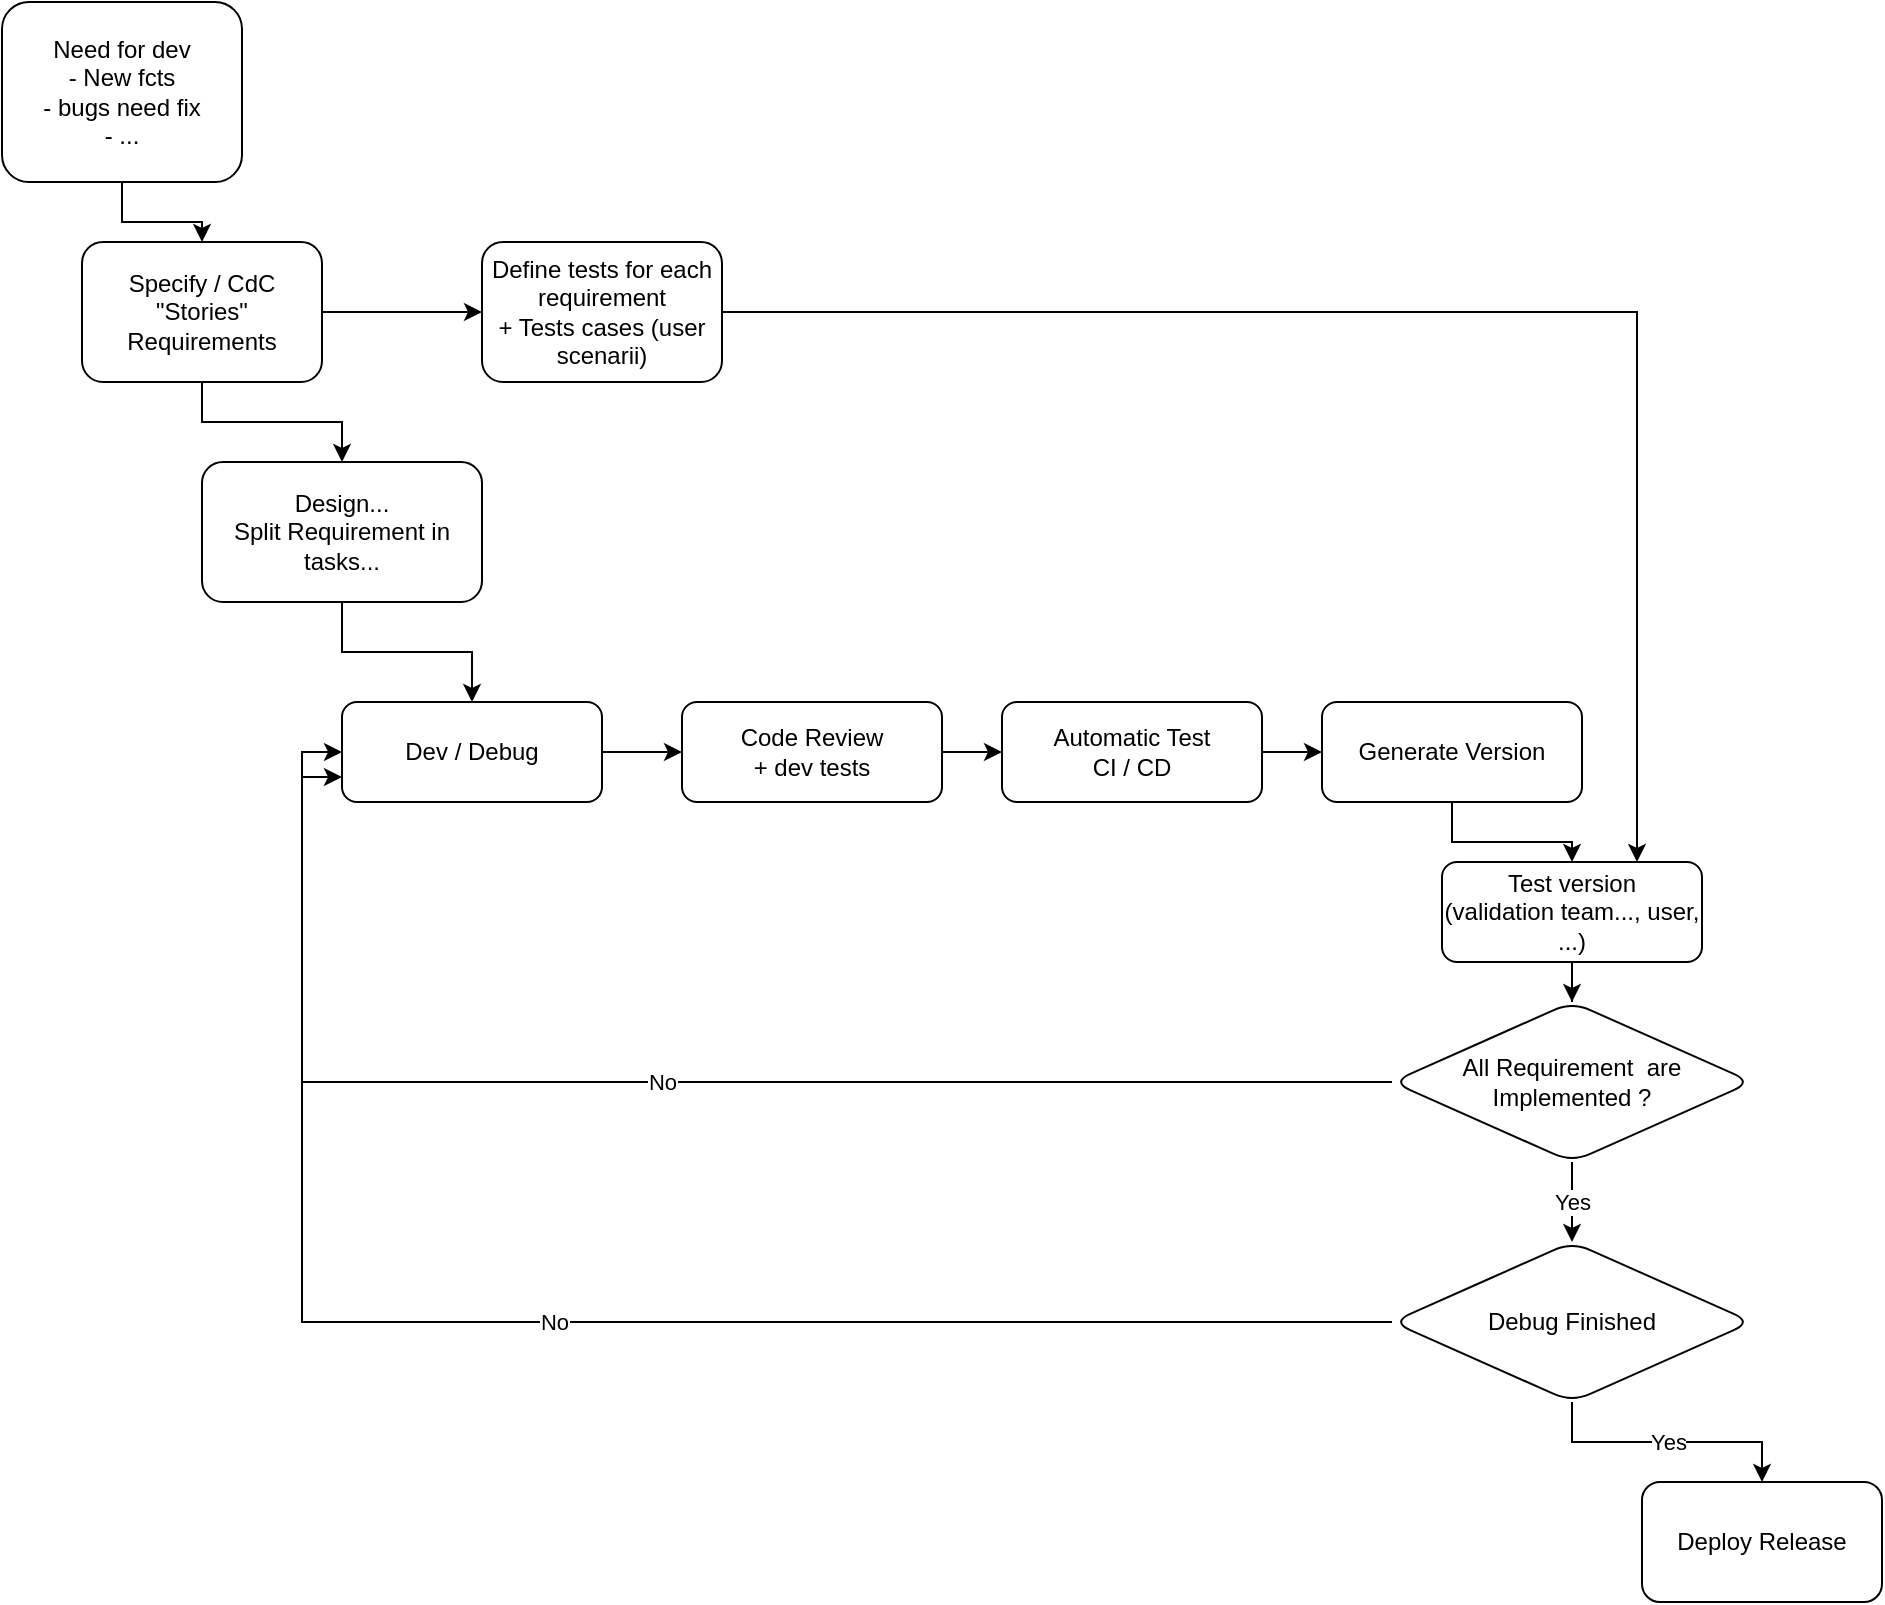 <mxfile version="17.4.0" type="github">
  <diagram id="C5RBs43oDa-KdzZeNtuy" name="Page-1">
    <mxGraphModel dx="1668" dy="853" grid="1" gridSize="10" guides="1" tooltips="1" connect="1" arrows="1" fold="1" page="1" pageScale="1" pageWidth="1169" pageHeight="1654" math="0" shadow="0">
      <root>
        <mxCell id="WIyWlLk6GJQsqaUBKTNV-0" />
        <mxCell id="WIyWlLk6GJQsqaUBKTNV-1" parent="WIyWlLk6GJQsqaUBKTNV-0" />
        <mxCell id="Or5xMmGlH_DIaF3GOCbk-1" value="" style="edgeStyle=orthogonalEdgeStyle;rounded=0;orthogonalLoop=1;jettySize=auto;html=1;" edge="1" parent="WIyWlLk6GJQsqaUBKTNV-1" source="WIyWlLk6GJQsqaUBKTNV-3" target="Or5xMmGlH_DIaF3GOCbk-0">
          <mxGeometry relative="1" as="geometry" />
        </mxCell>
        <mxCell id="WIyWlLk6GJQsqaUBKTNV-3" value="Need for dev&lt;br&gt;- New fcts&lt;br&gt;- bugs need fix&lt;br&gt;- ..." style="rounded=1;whiteSpace=wrap;html=1;fontSize=12;glass=0;strokeWidth=1;shadow=0;" parent="WIyWlLk6GJQsqaUBKTNV-1" vertex="1">
          <mxGeometry x="40" y="10" width="120" height="90" as="geometry" />
        </mxCell>
        <mxCell id="Or5xMmGlH_DIaF3GOCbk-3" value="" style="edgeStyle=orthogonalEdgeStyle;rounded=0;orthogonalLoop=1;jettySize=auto;html=1;" edge="1" parent="WIyWlLk6GJQsqaUBKTNV-1" source="Or5xMmGlH_DIaF3GOCbk-0" target="Or5xMmGlH_DIaF3GOCbk-2">
          <mxGeometry relative="1" as="geometry" />
        </mxCell>
        <mxCell id="Or5xMmGlH_DIaF3GOCbk-24" value="" style="edgeStyle=orthogonalEdgeStyle;rounded=0;orthogonalLoop=1;jettySize=auto;html=1;" edge="1" parent="WIyWlLk6GJQsqaUBKTNV-1" source="Or5xMmGlH_DIaF3GOCbk-0" target="Or5xMmGlH_DIaF3GOCbk-23">
          <mxGeometry relative="1" as="geometry" />
        </mxCell>
        <mxCell id="Or5xMmGlH_DIaF3GOCbk-0" value="Specify / CdC&lt;br&gt;&quot;Stories&quot;&lt;br&gt;Requirements" style="rounded=1;whiteSpace=wrap;html=1;fontSize=12;glass=0;strokeWidth=1;shadow=0;" vertex="1" parent="WIyWlLk6GJQsqaUBKTNV-1">
          <mxGeometry x="80" y="130" width="120" height="70" as="geometry" />
        </mxCell>
        <mxCell id="Or5xMmGlH_DIaF3GOCbk-5" value="" style="edgeStyle=orthogonalEdgeStyle;rounded=0;orthogonalLoop=1;jettySize=auto;html=1;" edge="1" parent="WIyWlLk6GJQsqaUBKTNV-1" source="Or5xMmGlH_DIaF3GOCbk-2" target="Or5xMmGlH_DIaF3GOCbk-4">
          <mxGeometry relative="1" as="geometry" />
        </mxCell>
        <mxCell id="Or5xMmGlH_DIaF3GOCbk-2" value="Design...&lt;br&gt;Split Requirement in tasks..." style="rounded=1;whiteSpace=wrap;html=1;fontSize=12;glass=0;strokeWidth=1;shadow=0;" vertex="1" parent="WIyWlLk6GJQsqaUBKTNV-1">
          <mxGeometry x="140" y="240" width="140" height="70" as="geometry" />
        </mxCell>
        <mxCell id="Or5xMmGlH_DIaF3GOCbk-7" value="" style="edgeStyle=orthogonalEdgeStyle;rounded=0;orthogonalLoop=1;jettySize=auto;html=1;" edge="1" parent="WIyWlLk6GJQsqaUBKTNV-1" source="Or5xMmGlH_DIaF3GOCbk-4" target="Or5xMmGlH_DIaF3GOCbk-6">
          <mxGeometry relative="1" as="geometry" />
        </mxCell>
        <mxCell id="Or5xMmGlH_DIaF3GOCbk-4" value="Dev / Debug" style="rounded=1;whiteSpace=wrap;html=1;fontSize=12;glass=0;strokeWidth=1;shadow=0;" vertex="1" parent="WIyWlLk6GJQsqaUBKTNV-1">
          <mxGeometry x="210" y="360" width="130" height="50" as="geometry" />
        </mxCell>
        <mxCell id="Or5xMmGlH_DIaF3GOCbk-9" value="" style="edgeStyle=orthogonalEdgeStyle;rounded=0;orthogonalLoop=1;jettySize=auto;html=1;" edge="1" parent="WIyWlLk6GJQsqaUBKTNV-1" source="Or5xMmGlH_DIaF3GOCbk-6" target="Or5xMmGlH_DIaF3GOCbk-8">
          <mxGeometry relative="1" as="geometry" />
        </mxCell>
        <mxCell id="Or5xMmGlH_DIaF3GOCbk-6" value="Code Review&lt;br&gt;+ dev tests" style="rounded=1;whiteSpace=wrap;html=1;fontSize=12;glass=0;strokeWidth=1;shadow=0;" vertex="1" parent="WIyWlLk6GJQsqaUBKTNV-1">
          <mxGeometry x="380" y="360" width="130" height="50" as="geometry" />
        </mxCell>
        <mxCell id="Or5xMmGlH_DIaF3GOCbk-11" value="" style="edgeStyle=orthogonalEdgeStyle;rounded=0;orthogonalLoop=1;jettySize=auto;html=1;" edge="1" parent="WIyWlLk6GJQsqaUBKTNV-1" source="Or5xMmGlH_DIaF3GOCbk-8" target="Or5xMmGlH_DIaF3GOCbk-10">
          <mxGeometry relative="1" as="geometry" />
        </mxCell>
        <mxCell id="Or5xMmGlH_DIaF3GOCbk-8" value="Automatic Test&lt;br&gt;CI / CD" style="rounded=1;whiteSpace=wrap;html=1;fontSize=12;glass=0;strokeWidth=1;shadow=0;" vertex="1" parent="WIyWlLk6GJQsqaUBKTNV-1">
          <mxGeometry x="540" y="360" width="130" height="50" as="geometry" />
        </mxCell>
        <mxCell id="Or5xMmGlH_DIaF3GOCbk-13" value="" style="edgeStyle=orthogonalEdgeStyle;rounded=0;orthogonalLoop=1;jettySize=auto;html=1;" edge="1" parent="WIyWlLk6GJQsqaUBKTNV-1" source="Or5xMmGlH_DIaF3GOCbk-10" target="Or5xMmGlH_DIaF3GOCbk-12">
          <mxGeometry relative="1" as="geometry" />
        </mxCell>
        <mxCell id="Or5xMmGlH_DIaF3GOCbk-10" value="Generate Version" style="rounded=1;whiteSpace=wrap;html=1;fontSize=12;glass=0;strokeWidth=1;shadow=0;" vertex="1" parent="WIyWlLk6GJQsqaUBKTNV-1">
          <mxGeometry x="700" y="360" width="130" height="50" as="geometry" />
        </mxCell>
        <mxCell id="Or5xMmGlH_DIaF3GOCbk-15" value="" style="edgeStyle=orthogonalEdgeStyle;rounded=0;orthogonalLoop=1;jettySize=auto;html=1;" edge="1" parent="WIyWlLk6GJQsqaUBKTNV-1" source="Or5xMmGlH_DIaF3GOCbk-12" target="Or5xMmGlH_DIaF3GOCbk-14">
          <mxGeometry relative="1" as="geometry" />
        </mxCell>
        <mxCell id="Or5xMmGlH_DIaF3GOCbk-12" value="Test version&lt;br&gt;(validation team..., user, ...)" style="rounded=1;whiteSpace=wrap;html=1;fontSize=12;glass=0;strokeWidth=1;shadow=0;" vertex="1" parent="WIyWlLk6GJQsqaUBKTNV-1">
          <mxGeometry x="760" y="440" width="130" height="50" as="geometry" />
        </mxCell>
        <mxCell id="Or5xMmGlH_DIaF3GOCbk-17" value="Yes" style="edgeStyle=orthogonalEdgeStyle;rounded=0;orthogonalLoop=1;jettySize=auto;html=1;" edge="1" parent="WIyWlLk6GJQsqaUBKTNV-1" source="Or5xMmGlH_DIaF3GOCbk-14" target="Or5xMmGlH_DIaF3GOCbk-16">
          <mxGeometry relative="1" as="geometry" />
        </mxCell>
        <mxCell id="Or5xMmGlH_DIaF3GOCbk-20" value="No" style="edgeStyle=orthogonalEdgeStyle;rounded=0;orthogonalLoop=1;jettySize=auto;html=1;exitX=0;exitY=0.5;exitDx=0;exitDy=0;entryX=0;entryY=0.5;entryDx=0;entryDy=0;" edge="1" parent="WIyWlLk6GJQsqaUBKTNV-1" source="Or5xMmGlH_DIaF3GOCbk-14" target="Or5xMmGlH_DIaF3GOCbk-4">
          <mxGeometry relative="1" as="geometry" />
        </mxCell>
        <mxCell id="Or5xMmGlH_DIaF3GOCbk-14" value="All Requirement&amp;nbsp; are Implemented ?" style="rhombus;whiteSpace=wrap;html=1;rounded=1;glass=0;strokeWidth=1;shadow=0;" vertex="1" parent="WIyWlLk6GJQsqaUBKTNV-1">
          <mxGeometry x="735" y="510" width="180" height="80" as="geometry" />
        </mxCell>
        <mxCell id="Or5xMmGlH_DIaF3GOCbk-19" value="Yes" style="edgeStyle=orthogonalEdgeStyle;rounded=0;orthogonalLoop=1;jettySize=auto;html=1;" edge="1" parent="WIyWlLk6GJQsqaUBKTNV-1" source="Or5xMmGlH_DIaF3GOCbk-16" target="Or5xMmGlH_DIaF3GOCbk-18">
          <mxGeometry relative="1" as="geometry" />
        </mxCell>
        <mxCell id="Or5xMmGlH_DIaF3GOCbk-22" value="No" style="edgeStyle=orthogonalEdgeStyle;rounded=0;orthogonalLoop=1;jettySize=auto;html=1;exitX=0;exitY=0.5;exitDx=0;exitDy=0;entryX=0;entryY=0.75;entryDx=0;entryDy=0;" edge="1" parent="WIyWlLk6GJQsqaUBKTNV-1" source="Or5xMmGlH_DIaF3GOCbk-16" target="Or5xMmGlH_DIaF3GOCbk-4">
          <mxGeometry relative="1" as="geometry" />
        </mxCell>
        <mxCell id="Or5xMmGlH_DIaF3GOCbk-16" value="Debug Finished" style="rhombus;whiteSpace=wrap;html=1;rounded=1;glass=0;strokeWidth=1;shadow=0;" vertex="1" parent="WIyWlLk6GJQsqaUBKTNV-1">
          <mxGeometry x="735" y="630" width="180" height="80" as="geometry" />
        </mxCell>
        <mxCell id="Or5xMmGlH_DIaF3GOCbk-18" value="Deploy Release" style="whiteSpace=wrap;html=1;rounded=1;glass=0;strokeWidth=1;shadow=0;" vertex="1" parent="WIyWlLk6GJQsqaUBKTNV-1">
          <mxGeometry x="860" y="750" width="120" height="60" as="geometry" />
        </mxCell>
        <mxCell id="Or5xMmGlH_DIaF3GOCbk-25" style="edgeStyle=orthogonalEdgeStyle;rounded=0;orthogonalLoop=1;jettySize=auto;html=1;exitX=1;exitY=0.5;exitDx=0;exitDy=0;entryX=0.75;entryY=0;entryDx=0;entryDy=0;" edge="1" parent="WIyWlLk6GJQsqaUBKTNV-1" source="Or5xMmGlH_DIaF3GOCbk-23" target="Or5xMmGlH_DIaF3GOCbk-12">
          <mxGeometry relative="1" as="geometry" />
        </mxCell>
        <mxCell id="Or5xMmGlH_DIaF3GOCbk-23" value="Define tests for each requirement&lt;br&gt;+ Tests cases (user scenarii)" style="rounded=1;whiteSpace=wrap;html=1;fontSize=12;glass=0;strokeWidth=1;shadow=0;" vertex="1" parent="WIyWlLk6GJQsqaUBKTNV-1">
          <mxGeometry x="280" y="130" width="120" height="70" as="geometry" />
        </mxCell>
      </root>
    </mxGraphModel>
  </diagram>
</mxfile>

